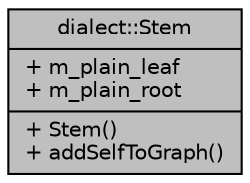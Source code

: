 digraph "dialect::Stem"
{
  edge [fontname="Helvetica",fontsize="10",labelfontname="Helvetica",labelfontsize="10"];
  node [fontname="Helvetica",fontsize="10",shape=record];
  Node1 [label="{dialect::Stem\n|+ m_plain_leaf\l+ m_plain_root\l|+ Stem()\l+ addSelfToGraph()\l}",height=0.2,width=0.4,color="black", fillcolor="grey75", style="filled", fontcolor="black"];
}
